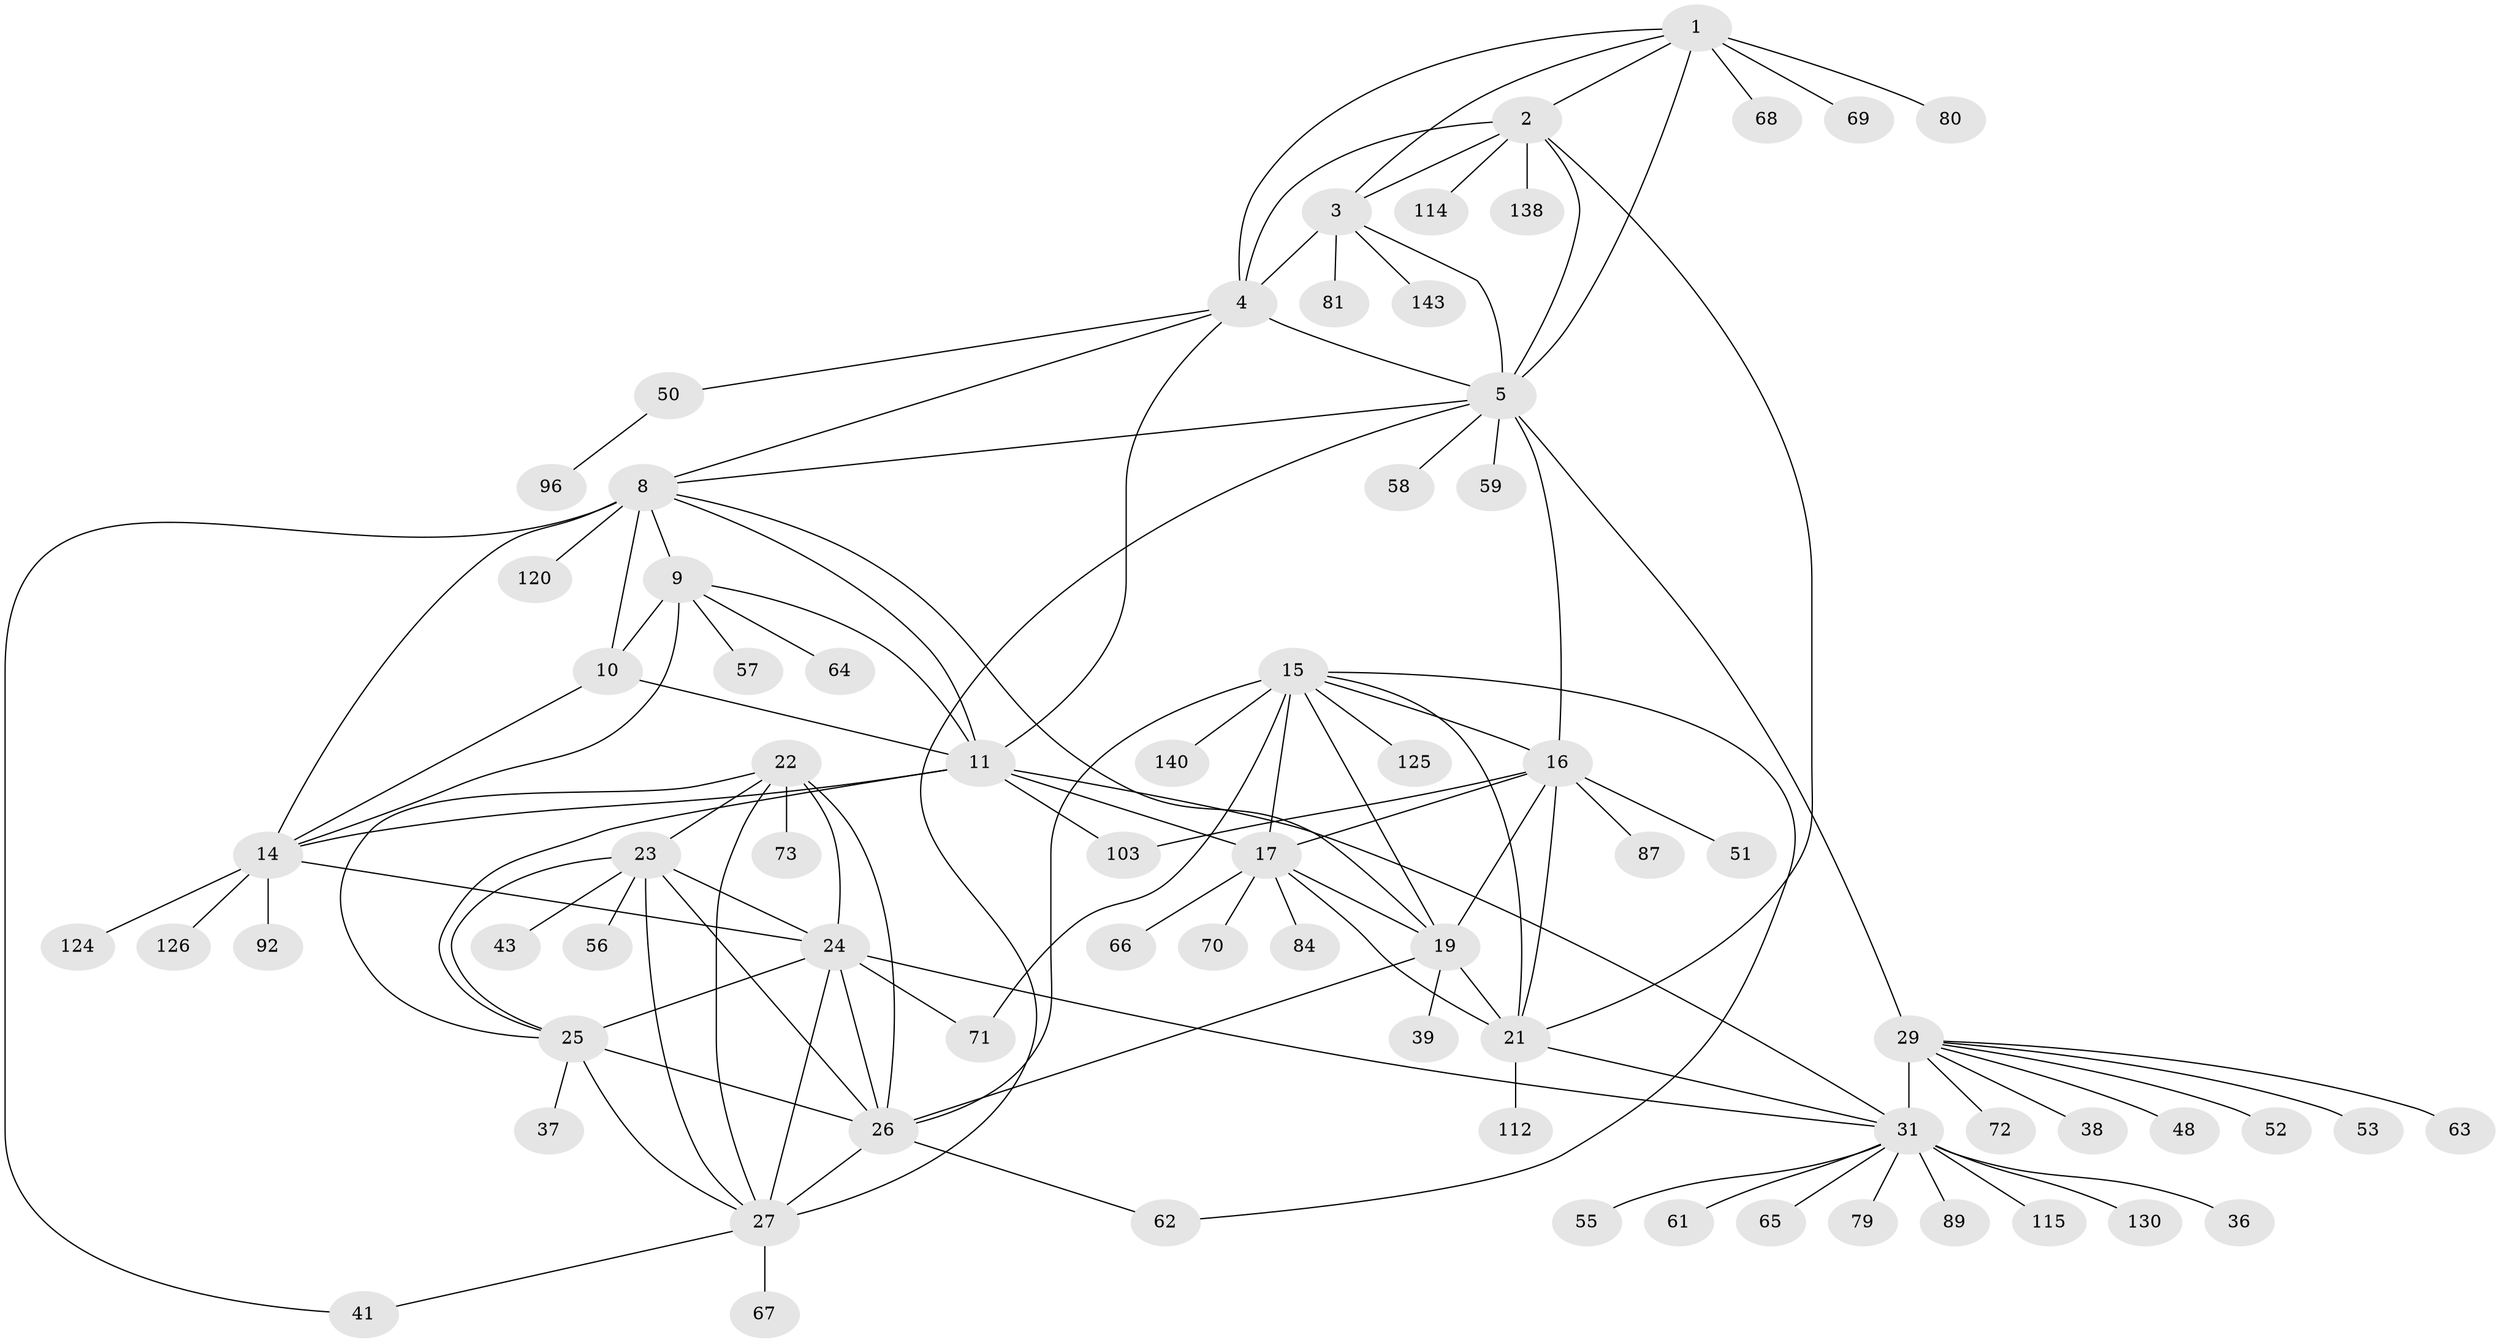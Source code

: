 // original degree distribution, {9: 0.05517241379310345, 8: 0.04827586206896552, 11: 0.034482758620689655, 16: 0.006896551724137931, 12: 0.013793103448275862, 6: 0.013793103448275862, 13: 0.013793103448275862, 10: 0.041379310344827586, 7: 0.013793103448275862, 1: 0.5862068965517241, 2: 0.14482758620689656, 3: 0.027586206896551724}
// Generated by graph-tools (version 1.1) at 2025/15/03/09/25 04:15:57]
// undirected, 72 vertices, 115 edges
graph export_dot {
graph [start="1"]
  node [color=gray90,style=filled];
  1;
  2;
  3;
  4 [super="+7+91"];
  5 [super="+45+117+128+127+6"];
  8 [super="+13+76+111+40+74"];
  9 [super="+93+97+119"];
  10 [super="+12"];
  11 [super="+116+94+100+60"];
  14;
  15 [super="+46"];
  16;
  17 [super="+77+121+110+18"];
  19 [super="+95+122"];
  21;
  22;
  23 [super="+132"];
  24 [super="+28+135+105+90"];
  25;
  26 [super="+44"];
  27 [super="+47+99+141+75"];
  29 [super="+30+104+32+54"];
  31 [super="+35+34+85+33"];
  36;
  37;
  38 [super="+82"];
  39;
  41;
  43;
  48;
  50;
  51;
  52;
  53;
  55;
  56;
  57;
  58;
  59;
  61;
  62;
  63;
  64;
  65;
  66;
  67;
  68;
  69;
  70;
  71;
  72;
  73;
  79;
  80;
  81;
  84;
  87;
  89;
  92;
  96;
  103 [super="+109"];
  112;
  114;
  115;
  120;
  124;
  125;
  126;
  130;
  138;
  140;
  143;
  1 -- 2;
  1 -- 3;
  1 -- 4 [weight=2];
  1 -- 5 [weight=2];
  1 -- 68;
  1 -- 69;
  1 -- 80;
  2 -- 3;
  2 -- 4 [weight=2];
  2 -- 5 [weight=2];
  2 -- 21;
  2 -- 114;
  2 -- 138;
  3 -- 4 [weight=2];
  3 -- 5 [weight=2];
  3 -- 81;
  3 -- 143;
  4 -- 5 [weight=4];
  4 -- 8;
  4 -- 11;
  4 -- 50;
  5 -- 29 [weight=2];
  5 -- 16;
  5 -- 8;
  5 -- 59;
  5 -- 58;
  5 -- 27;
  8 -- 9 [weight=2];
  8 -- 10 [weight=4];
  8 -- 11 [weight=2];
  8 -- 14 [weight=2];
  8 -- 41;
  8 -- 120;
  8 -- 19;
  9 -- 10 [weight=2];
  9 -- 11;
  9 -- 14;
  9 -- 57;
  9 -- 64;
  10 -- 11 [weight=2];
  10 -- 14 [weight=2];
  11 -- 14;
  11 -- 103;
  11 -- 25;
  11 -- 31;
  11 -- 17;
  14 -- 92;
  14 -- 124;
  14 -- 126;
  14 -- 24;
  15 -- 16;
  15 -- 17 [weight=3];
  15 -- 19;
  15 -- 21;
  15 -- 62;
  15 -- 71;
  15 -- 125;
  15 -- 140;
  15 -- 26;
  16 -- 17 [weight=3];
  16 -- 19;
  16 -- 21;
  16 -- 51;
  16 -- 87;
  16 -- 103;
  17 -- 19 [weight=3];
  17 -- 21 [weight=3];
  17 -- 66;
  17 -- 70;
  17 -- 84;
  19 -- 21;
  19 -- 26;
  19 -- 39;
  21 -- 31;
  21 -- 112;
  22 -- 23;
  22 -- 24 [weight=2];
  22 -- 25;
  22 -- 26;
  22 -- 27;
  22 -- 73;
  23 -- 24 [weight=2];
  23 -- 25;
  23 -- 26;
  23 -- 27;
  23 -- 43;
  23 -- 56;
  24 -- 25 [weight=2];
  24 -- 26 [weight=2];
  24 -- 27 [weight=2];
  24 -- 71;
  24 -- 31 [weight=2];
  25 -- 26;
  25 -- 27;
  25 -- 37;
  26 -- 27;
  26 -- 62;
  27 -- 41;
  27 -- 67;
  29 -- 31 [weight=12];
  29 -- 48;
  29 -- 52;
  29 -- 53;
  29 -- 63;
  29 -- 38;
  29 -- 72;
  31 -- 79;
  31 -- 130;
  31 -- 115;
  31 -- 61;
  31 -- 89;
  31 -- 65;
  31 -- 36;
  31 -- 55;
  50 -- 96;
}
